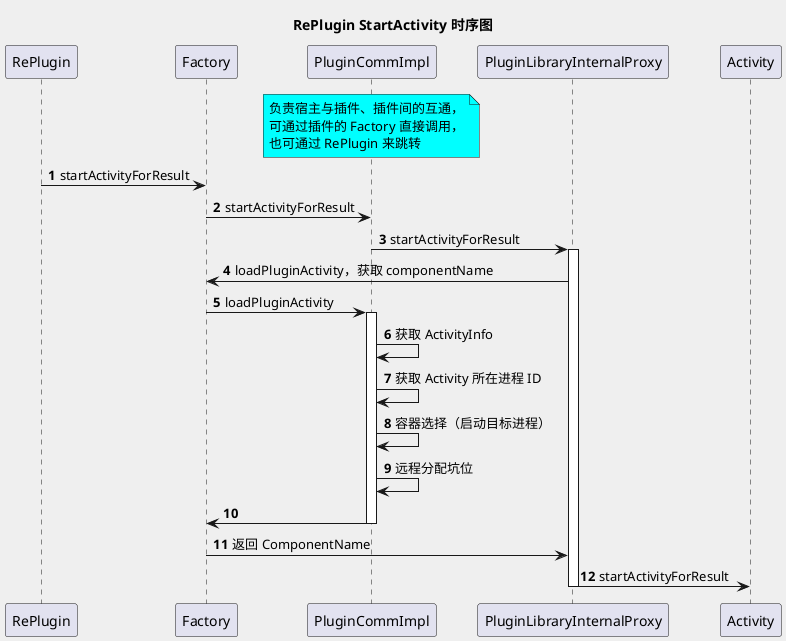 @startuml replugin_start_activity
        skinparam backgroundColor #EFEFEF
        autonumber

    title: RePlugin StartActivity 时序图

    participant RePlugin
    participant Factory
    participant PluginCommImpl
    note over PluginCommImpl #aqua
    负责宿主与插件、插件间的互通，
    可通过插件的 Factory 直接调用，
    也可通过 RePlugin 来跳转
    end note
    participant PluginLibraryInternalProxy
    participant Activity

    RePlugin -> Factory : startActivityForResult
    Factory -> PluginCommImpl : startActivityForResult
    PluginCommImpl -> PluginLibraryInternalProxy : startActivityForResult
    activate PluginLibraryInternalProxy
    PluginLibraryInternalProxy -> Factory : loadPluginActivity，获取 componentName
    Factory -> PluginCommImpl: loadPluginActivity
    activate PluginCommImpl
    PluginCommImpl -> PluginCommImpl: 获取 ActivityInfo
    PluginCommImpl -> PluginCommImpl: 获取 Activity 所在进程 ID
    PluginCommImpl -> PluginCommImpl: 容器选择（启动目标进程）
    PluginCommImpl -> PluginCommImpl: 远程分配坑位
    PluginCommImpl -> Factory: 
    deactivate PluginCommImpl
    Factory -> PluginLibraryInternalProxy: 返回 ComponentName
    PluginLibraryInternalProxy -> Activity : startActivityForResult
    deactivate PluginLibraryInternalProxy

@enduml